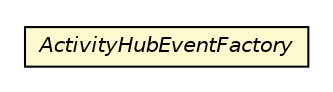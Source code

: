 #!/usr/local/bin/dot
#
# Class diagram 
# Generated by UMLGraph version R5_6-24-gf6e263 (http://www.umlgraph.org/)
#

digraph G {
	edge [fontname="Helvetica",fontsize=10,labelfontname="Helvetica",labelfontsize=10];
	node [fontname="Helvetica",fontsize=10,shape=plaintext];
	nodesep=0.25;
	ranksep=0.5;
	// org.universAAL.ontology.activityhub.factory.ActivityHubEventFactory
	c1895504 [label=<<table title="org.universAAL.ontology.activityhub.factory.ActivityHubEventFactory" border="0" cellborder="1" cellspacing="0" cellpadding="2" port="p" bgcolor="lemonChiffon" href="./ActivityHubEventFactory.html">
		<tr><td><table border="0" cellspacing="0" cellpadding="1">
<tr><td align="center" balign="center"><font face="Helvetica-Oblique"> ActivityHubEventFactory </font></td></tr>
		</table></td></tr>
		</table>>, URL="./ActivityHubEventFactory.html", fontname="Helvetica", fontcolor="black", fontsize=10.0];
}

